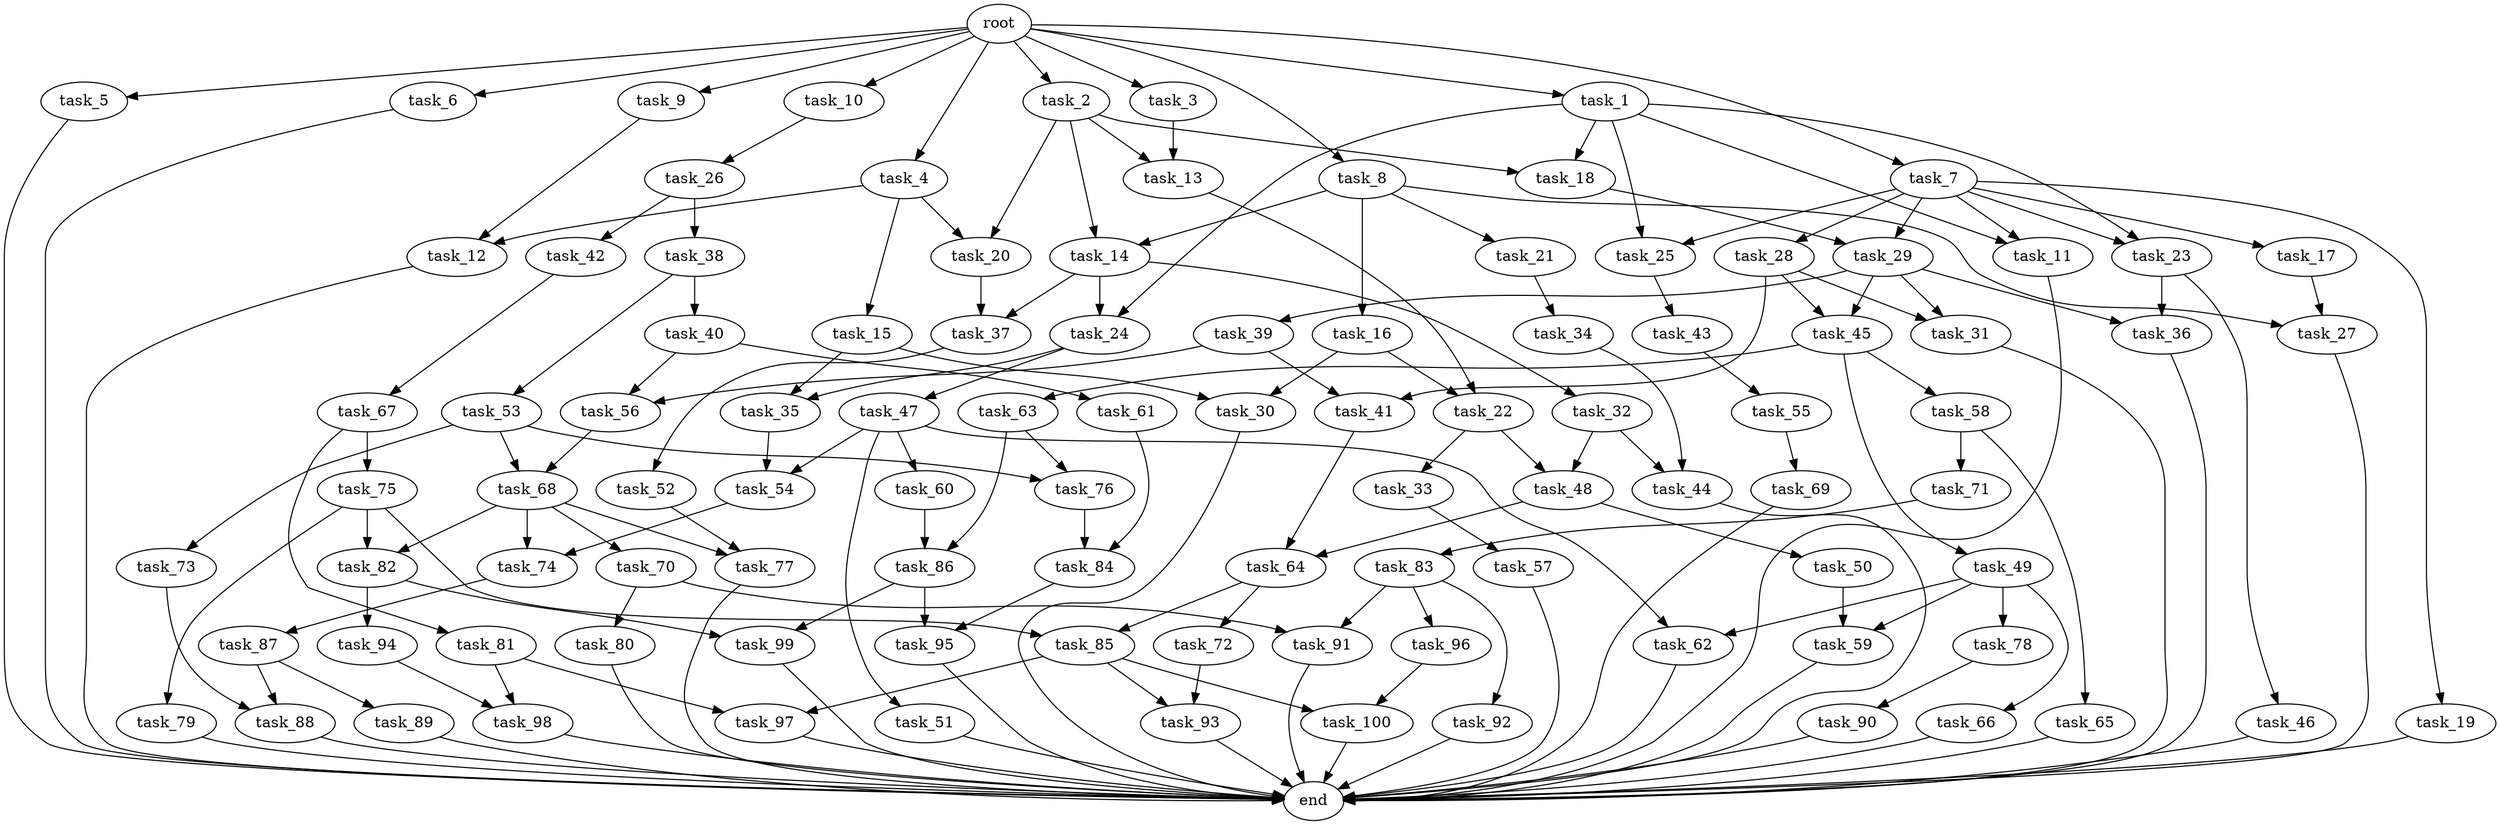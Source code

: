 digraph G {
  task_7 [size="4.171298e+09"];
  task_29 [size="3.880736e+09"];
  task_65 [size="2.459283e+09"];
  task_15 [size="2.301159e+09"];
  task_48 [size="1.012361e+09"];
  task_91 [size="1.684942e+09"];
  task_44 [size="1.887504e+09"];
  task_55 [size="2.814607e+09"];
  task_9 [size="3.989653e+09"];
  task_84 [size="4.017563e+09"];
  task_81 [size="2.734422e+09"];
  task_70 [size="1.812071e+08"];
  task_85 [size="3.711394e+09"];
  task_14 [size="4.398883e+09"];
  task_34 [size="1.658521e+09"];
  task_37 [size="1.246543e+08"];
  task_64 [size="3.108845e+09"];
  task_16 [size="2.359936e+09"];
  task_79 [size="2.841854e+09"];
  task_42 [size="8.857551e+08"];
  task_39 [size="3.018884e+09"];
  task_21 [size="2.571238e+09"];
  task_92 [size="1.638487e+09"];
  task_60 [size="3.879963e+09"];
  task_23 [size="2.258895e+09"];
  task_49 [size="3.382990e+09"];
  task_67 [size="1.065839e+09"];
  end [size="0.000000e+00"];
  task_96 [size="3.271880e+09"];
  task_35 [size="3.964200e+09"];
  task_76 [size="3.940812e+09"];
  task_53 [size="4.521830e+09"];
  task_20 [size="4.172043e+09"];
  task_51 [size="2.854668e+09"];
  task_62 [size="2.821344e+09"];
  task_25 [size="4.589004e+09"];
  task_45 [size="1.385987e+09"];
  task_86 [size="2.080860e+09"];
  task_89 [size="4.300245e+09"];
  root [size="0.000000e+00"];
  task_72 [size="1.905927e+09"];
  task_5 [size="3.659961e+09"];
  task_10 [size="2.833149e+09"];
  task_30 [size="1.320092e+09"];
  task_94 [size="3.509754e+09"];
  task_47 [size="1.935869e+09"];
  task_26 [size="3.458833e+09"];
  task_50 [size="2.430179e+09"];
  task_6 [size="8.795456e+08"];
  task_17 [size="2.744739e+09"];
  task_31 [size="3.073241e+09"];
  task_54 [size="4.531629e+09"];
  task_8 [size="1.249272e+09"];
  task_77 [size="2.950397e+08"];
  task_28 [size="3.778836e+09"];
  task_18 [size="4.935699e+09"];
  task_13 [size="4.349522e+09"];
  task_40 [size="2.239368e+09"];
  task_52 [size="1.178336e+09"];
  task_74 [size="1.617787e+08"];
  task_2 [size="2.219784e+09"];
  task_24 [size="3.416576e+09"];
  task_57 [size="3.169107e+09"];
  task_56 [size="2.350011e+09"];
  task_78 [size="5.956988e+08"];
  task_36 [size="4.767274e+09"];
  task_75 [size="4.186405e+09"];
  task_58 [size="6.918997e+07"];
  task_22 [size="2.442893e+09"];
  task_82 [size="3.927465e+09"];
  task_11 [size="2.753022e+09"];
  task_97 [size="4.738502e+09"];
  task_66 [size="4.158626e+09"];
  task_3 [size="1.179475e+09"];
  task_38 [size="4.140425e+09"];
  task_43 [size="1.543457e+09"];
  task_99 [size="1.470404e+09"];
  task_90 [size="2.166887e+09"];
  task_69 [size="3.743987e+09"];
  task_80 [size="2.653810e+09"];
  task_63 [size="3.933821e+09"];
  task_88 [size="3.745779e+09"];
  task_12 [size="2.659790e+09"];
  task_61 [size="6.264493e+08"];
  task_93 [size="1.669120e+09"];
  task_98 [size="4.439805e+09"];
  task_59 [size="4.368831e+09"];
  task_46 [size="2.919817e+09"];
  task_87 [size="4.405199e+09"];
  task_73 [size="1.757651e+09"];
  task_95 [size="5.132866e+08"];
  task_33 [size="2.463773e+09"];
  task_71 [size="2.985806e+09"];
  task_68 [size="3.360654e+09"];
  task_41 [size="3.168086e+09"];
  task_27 [size="3.683763e+09"];
  task_32 [size="5.300241e+08"];
  task_100 [size="2.960637e+09"];
  task_1 [size="1.346605e+09"];
  task_19 [size="2.711755e+09"];
  task_83 [size="8.048331e+07"];
  task_4 [size="1.426388e+09"];

  task_7 -> task_17 [size="5.489478e+08"];
  task_7 -> task_29 [size="3.880736e+08"];
  task_7 -> task_25 [size="4.589004e+08"];
  task_7 -> task_28 [size="7.557673e+08"];
  task_7 -> task_23 [size="2.258895e+08"];
  task_7 -> task_11 [size="2.753022e+08"];
  task_7 -> task_19 [size="5.423511e+08"];
  task_29 -> task_45 [size="1.385987e+08"];
  task_29 -> task_39 [size="6.037767e+08"];
  task_29 -> task_31 [size="3.073241e+08"];
  task_29 -> task_36 [size="4.767274e+08"];
  task_65 -> end [size="1.000000e-12"];
  task_15 -> task_35 [size="3.964200e+08"];
  task_15 -> task_30 [size="1.320092e+08"];
  task_48 -> task_64 [size="3.108845e+08"];
  task_48 -> task_50 [size="4.860358e+08"];
  task_91 -> end [size="1.000000e-12"];
  task_44 -> end [size="1.000000e-12"];
  task_55 -> task_69 [size="7.487974e+08"];
  task_9 -> task_12 [size="2.659790e+08"];
  task_84 -> task_95 [size="5.132866e+07"];
  task_81 -> task_97 [size="4.738502e+08"];
  task_81 -> task_98 [size="4.439805e+08"];
  task_70 -> task_80 [size="5.307620e+08"];
  task_70 -> task_91 [size="1.684942e+08"];
  task_85 -> task_97 [size="4.738502e+08"];
  task_85 -> task_100 [size="2.960637e+08"];
  task_85 -> task_93 [size="1.669120e+08"];
  task_14 -> task_37 [size="1.246543e+07"];
  task_14 -> task_32 [size="1.060048e+08"];
  task_14 -> task_24 [size="3.416576e+08"];
  task_34 -> task_44 [size="1.887504e+08"];
  task_37 -> task_52 [size="2.356671e+08"];
  task_64 -> task_72 [size="3.811854e+08"];
  task_64 -> task_85 [size="3.711394e+08"];
  task_16 -> task_22 [size="2.442893e+08"];
  task_16 -> task_30 [size="1.320092e+08"];
  task_79 -> end [size="1.000000e-12"];
  task_42 -> task_67 [size="2.131678e+08"];
  task_39 -> task_56 [size="2.350011e+08"];
  task_39 -> task_41 [size="3.168086e+08"];
  task_21 -> task_34 [size="3.317042e+08"];
  task_92 -> end [size="1.000000e-12"];
  task_60 -> task_86 [size="2.080860e+08"];
  task_23 -> task_36 [size="4.767274e+08"];
  task_23 -> task_46 [size="5.839634e+08"];
  task_49 -> task_66 [size="8.317253e+08"];
  task_49 -> task_59 [size="4.368831e+08"];
  task_49 -> task_78 [size="1.191398e+08"];
  task_49 -> task_62 [size="2.821344e+08"];
  task_67 -> task_81 [size="5.468845e+08"];
  task_67 -> task_75 [size="8.372810e+08"];
  task_96 -> task_100 [size="2.960637e+08"];
  task_35 -> task_54 [size="4.531629e+08"];
  task_76 -> task_84 [size="4.017563e+08"];
  task_53 -> task_76 [size="3.940812e+08"];
  task_53 -> task_68 [size="3.360654e+08"];
  task_53 -> task_73 [size="3.515301e+08"];
  task_20 -> task_37 [size="1.246543e+07"];
  task_51 -> end [size="1.000000e-12"];
  task_62 -> end [size="1.000000e-12"];
  task_25 -> task_43 [size="3.086914e+08"];
  task_45 -> task_58 [size="1.383799e+07"];
  task_45 -> task_63 [size="7.867642e+08"];
  task_45 -> task_49 [size="6.765980e+08"];
  task_86 -> task_99 [size="1.470404e+08"];
  task_86 -> task_95 [size="5.132866e+07"];
  task_89 -> end [size="1.000000e-12"];
  root -> task_7 [size="1.000000e-12"];
  root -> task_3 [size="1.000000e-12"];
  root -> task_1 [size="1.000000e-12"];
  root -> task_10 [size="1.000000e-12"];
  root -> task_5 [size="1.000000e-12"];
  root -> task_6 [size="1.000000e-12"];
  root -> task_8 [size="1.000000e-12"];
  root -> task_2 [size="1.000000e-12"];
  root -> task_9 [size="1.000000e-12"];
  root -> task_4 [size="1.000000e-12"];
  task_72 -> task_93 [size="1.669120e+08"];
  task_5 -> end [size="1.000000e-12"];
  task_10 -> task_26 [size="6.917666e+08"];
  task_30 -> end [size="1.000000e-12"];
  task_94 -> task_98 [size="4.439805e+08"];
  task_47 -> task_51 [size="5.709336e+08"];
  task_47 -> task_60 [size="7.759926e+08"];
  task_47 -> task_62 [size="2.821344e+08"];
  task_47 -> task_54 [size="4.531629e+08"];
  task_26 -> task_38 [size="8.280849e+08"];
  task_26 -> task_42 [size="1.771510e+08"];
  task_50 -> task_59 [size="4.368831e+08"];
  task_6 -> end [size="1.000000e-12"];
  task_17 -> task_27 [size="3.683763e+08"];
  task_31 -> end [size="1.000000e-12"];
  task_54 -> task_74 [size="1.617787e+07"];
  task_8 -> task_14 [size="4.398883e+08"];
  task_8 -> task_16 [size="4.719873e+08"];
  task_8 -> task_21 [size="5.142476e+08"];
  task_8 -> task_27 [size="3.683763e+08"];
  task_77 -> end [size="1.000000e-12"];
  task_28 -> task_45 [size="1.385987e+08"];
  task_28 -> task_41 [size="3.168086e+08"];
  task_28 -> task_31 [size="3.073241e+08"];
  task_18 -> task_29 [size="3.880736e+08"];
  task_13 -> task_22 [size="2.442893e+08"];
  task_40 -> task_56 [size="2.350011e+08"];
  task_40 -> task_61 [size="1.252899e+08"];
  task_52 -> task_77 [size="2.950397e+07"];
  task_74 -> task_87 [size="8.810398e+08"];
  task_2 -> task_14 [size="4.398883e+08"];
  task_2 -> task_13 [size="4.349522e+08"];
  task_2 -> task_20 [size="4.172043e+08"];
  task_2 -> task_18 [size="4.935699e+08"];
  task_24 -> task_47 [size="3.871739e+08"];
  task_24 -> task_35 [size="3.964200e+08"];
  task_57 -> end [size="1.000000e-12"];
  task_56 -> task_68 [size="3.360654e+08"];
  task_78 -> task_90 [size="4.333773e+08"];
  task_36 -> end [size="1.000000e-12"];
  task_75 -> task_82 [size="3.927465e+08"];
  task_75 -> task_85 [size="3.711394e+08"];
  task_75 -> task_79 [size="5.683708e+08"];
  task_58 -> task_65 [size="4.918566e+08"];
  task_58 -> task_71 [size="5.971613e+08"];
  task_22 -> task_48 [size="1.012361e+08"];
  task_22 -> task_33 [size="4.927545e+08"];
  task_82 -> task_99 [size="1.470404e+08"];
  task_82 -> task_94 [size="7.019509e+08"];
  task_11 -> end [size="1.000000e-12"];
  task_97 -> end [size="1.000000e-12"];
  task_66 -> end [size="1.000000e-12"];
  task_3 -> task_13 [size="4.349522e+08"];
  task_38 -> task_53 [size="9.043660e+08"];
  task_38 -> task_40 [size="4.478736e+08"];
  task_43 -> task_55 [size="5.629215e+08"];
  task_99 -> end [size="1.000000e-12"];
  task_90 -> end [size="1.000000e-12"];
  task_69 -> end [size="1.000000e-12"];
  task_80 -> end [size="1.000000e-12"];
  task_63 -> task_76 [size="3.940812e+08"];
  task_63 -> task_86 [size="2.080860e+08"];
  task_88 -> end [size="1.000000e-12"];
  task_12 -> end [size="1.000000e-12"];
  task_61 -> task_84 [size="4.017563e+08"];
  task_93 -> end [size="1.000000e-12"];
  task_98 -> end [size="1.000000e-12"];
  task_59 -> end [size="1.000000e-12"];
  task_46 -> end [size="1.000000e-12"];
  task_87 -> task_88 [size="3.745779e+08"];
  task_87 -> task_89 [size="8.600490e+08"];
  task_73 -> task_88 [size="3.745779e+08"];
  task_95 -> end [size="1.000000e-12"];
  task_33 -> task_57 [size="6.338214e+08"];
  task_71 -> task_83 [size="1.609666e+07"];
  task_68 -> task_70 [size="3.624142e+07"];
  task_68 -> task_74 [size="1.617787e+07"];
  task_68 -> task_82 [size="3.927465e+08"];
  task_68 -> task_77 [size="2.950397e+07"];
  task_41 -> task_64 [size="3.108845e+08"];
  task_27 -> end [size="1.000000e-12"];
  task_32 -> task_48 [size="1.012361e+08"];
  task_32 -> task_44 [size="1.887504e+08"];
  task_100 -> end [size="1.000000e-12"];
  task_1 -> task_18 [size="4.935699e+08"];
  task_1 -> task_23 [size="2.258895e+08"];
  task_1 -> task_11 [size="2.753022e+08"];
  task_1 -> task_25 [size="4.589004e+08"];
  task_1 -> task_24 [size="3.416576e+08"];
  task_19 -> end [size="1.000000e-12"];
  task_83 -> task_92 [size="3.276975e+08"];
  task_83 -> task_96 [size="6.543761e+08"];
  task_83 -> task_91 [size="1.684942e+08"];
  task_4 -> task_12 [size="2.659790e+08"];
  task_4 -> task_20 [size="4.172043e+08"];
  task_4 -> task_15 [size="4.602318e+08"];
}
